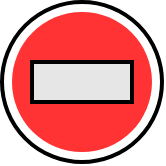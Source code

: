<mxfile>
    <diagram id="_3e3QcScs1xcRDxNS1Ot" name="Page-1">
        <mxGraphModel dx="596" dy="646" grid="1" gridSize="10" guides="1" tooltips="1" connect="1" arrows="1" fold="1" page="1" pageScale="1" pageWidth="827" pageHeight="1169" math="0" shadow="0">
            <root>
                <mxCell id="0"/>
                <mxCell id="1" parent="0"/>
                <mxCell id="3" value="" style="ellipse;whiteSpace=wrap;html=1;aspect=fixed;strokeWidth=2;" vertex="1" parent="1">
                    <mxGeometry x="160" y="80" width="80" height="80" as="geometry"/>
                </mxCell>
                <mxCell id="4" value="" style="ellipse;whiteSpace=wrap;html=1;aspect=fixed;fillColor=#FF3333;strokeColor=none;" vertex="1" parent="1">
                    <mxGeometry x="165" y="85" width="70" height="70" as="geometry"/>
                </mxCell>
                <mxCell id="5" value="" style="rounded=0;whiteSpace=wrap;html=1;fillColor=#E6E6E6;strokeColor=default;strokeWidth=2;" vertex="1" parent="1">
                    <mxGeometry x="175" y="110" width="50" height="20" as="geometry"/>
                </mxCell>
            </root>
        </mxGraphModel>
    </diagram>
</mxfile>